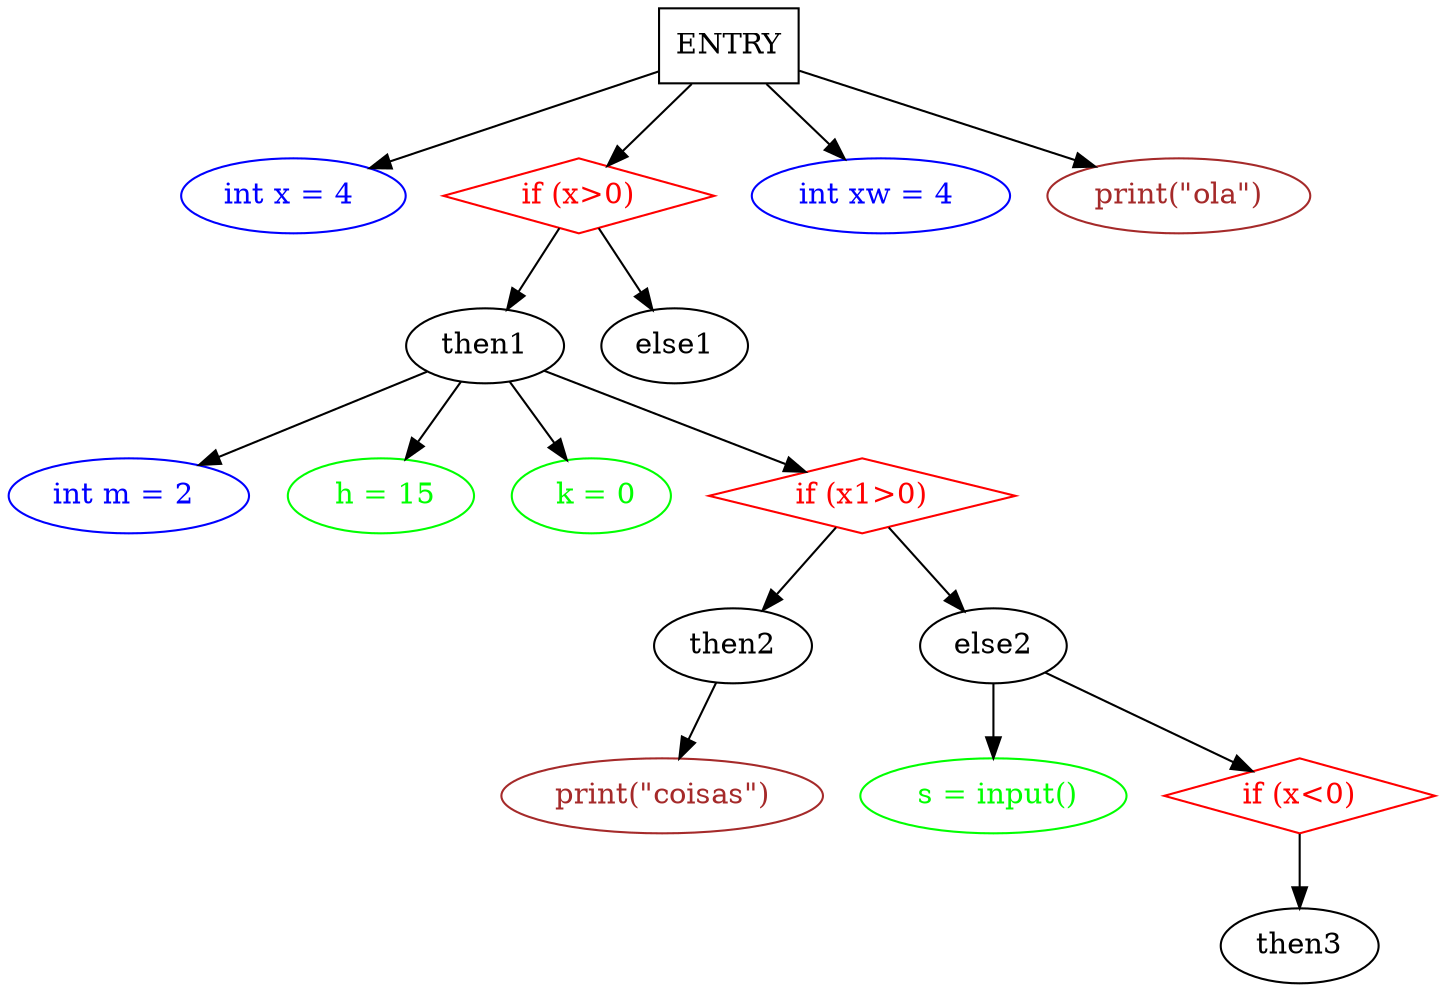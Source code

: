 digraph sdg {
	graph [rankdir=TB]
	ENTRY [shape=box]
	"int x = 4 " [color=blue fontcolor=blue]
	ENTRY -> "int x = 4 "
	"if (x>0)" [color=red fontcolor=red shape=diamond]
	ENTRY -> "if (x>0)"
	"if (x>0)" -> then1
	"int m = 2 " [color=blue fontcolor=blue]
	then1 -> "int m = 2 "
	" h = 15" [color=green fontcolor=green]
	then1 -> " h = 15"
	" k = 0" [color=green fontcolor=green]
	then1 -> " k = 0"
	"if (x1>0)" [color=red fontcolor=red shape=diamond]
	then1 -> "if (x1>0)"
	"if (x1>0)" -> then2
	"print(\"coisas\")" [color=brown fontcolor=brown]
	then2 -> "print(\"coisas\")"
	else2
	"if (x1>0)" -> else2
	" s = input()" [color=green fontcolor=green]
	else2 -> " s = input()"
	"if (x<0)" [color=red fontcolor=red shape=diamond]
	else2 -> "if (x<0)"
	"if (x<0)" -> then3
	else1
	"if (x>0)" -> else1
	"int xw = 4 " [color=blue fontcolor=blue]
	ENTRY -> "int xw = 4 "
	"print(\"ola\")" [color=brown fontcolor=brown]
	ENTRY -> "print(\"ola\")"
}
